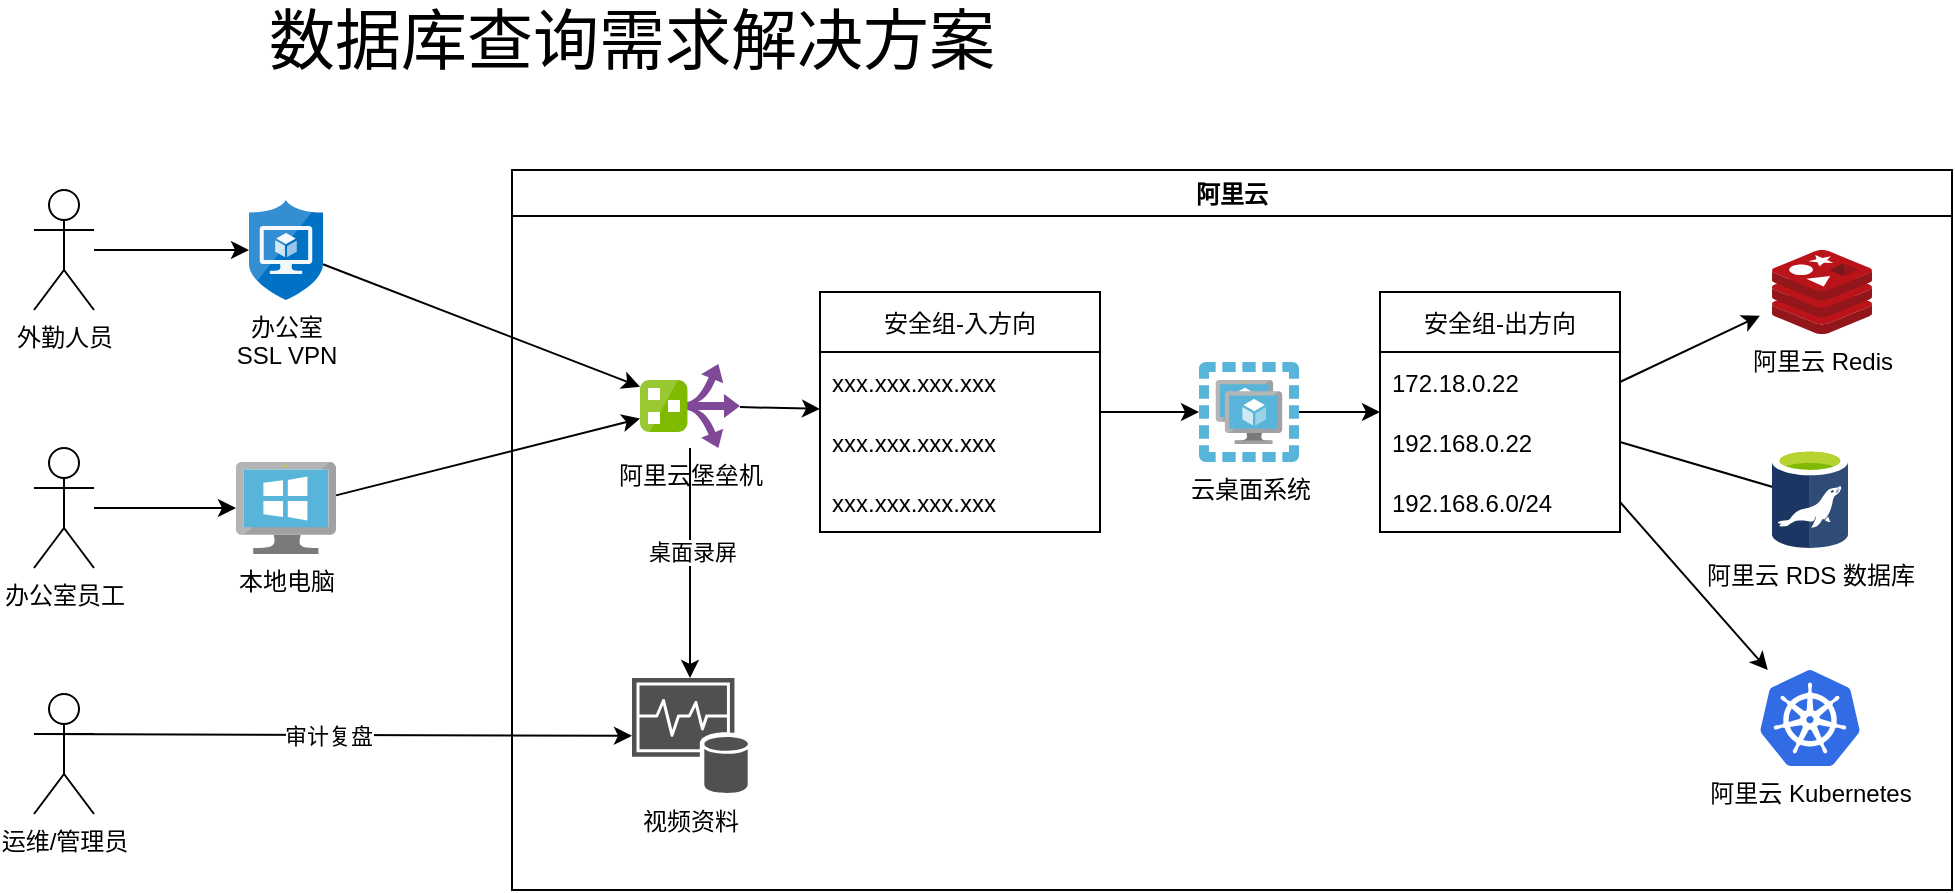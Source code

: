 <mxfile>
    <diagram id="CMS4sYI-9sHzr_nhjBFt" name="第 1 页">
        <mxGraphModel dx="911" dy="497" grid="1" gridSize="10" guides="1" tooltips="1" connect="1" arrows="1" fold="1" page="1" pageScale="1" pageWidth="1169" pageHeight="827" math="0" shadow="0">
            <root>
                <mxCell id="0"/>
                <mxCell id="1" parent="0"/>
                <mxCell id="4" value="" style="edgeStyle=none;html=1;" parent="1" source="2" target="3" edge="1">
                    <mxGeometry relative="1" as="geometry"/>
                </mxCell>
                <mxCell id="2" value="办公室员工" style="shape=umlActor;verticalLabelPosition=bottom;verticalAlign=top;html=1;outlineConnect=0;" parent="1" vertex="1">
                    <mxGeometry x="41" y="299" width="30" height="60" as="geometry"/>
                </mxCell>
                <mxCell id="6" value="" style="edgeStyle=none;html=1;" parent="1" source="3" target="5" edge="1">
                    <mxGeometry relative="1" as="geometry"/>
                </mxCell>
                <mxCell id="3" value="本地电脑" style="sketch=0;aspect=fixed;html=1;points=[];align=center;image;fontSize=12;image=img/lib/mscae/VirtualMachineWindows.svg;" parent="1" vertex="1">
                    <mxGeometry x="142" y="306" width="50" height="46" as="geometry"/>
                </mxCell>
                <mxCell id="16" style="edgeStyle=none;html=1;exitX=0;exitY=0.333;exitDx=0;exitDy=0;exitPerimeter=0;" parent="1" source="15" target="12" edge="1">
                    <mxGeometry relative="1" as="geometry"/>
                </mxCell>
                <mxCell id="17" value="审计复盘" style="edgeLabel;html=1;align=center;verticalAlign=middle;resizable=0;points=[];" parent="16" vertex="1" connectable="0">
                    <mxGeometry x="-0.018" relative="1" as="geometry">
                        <mxPoint as="offset"/>
                    </mxGeometry>
                </mxCell>
                <mxCell id="15" value="运维/管理员" style="shape=umlActor;verticalLabelPosition=bottom;verticalAlign=top;html=1;outlineConnect=0;" parent="1" vertex="1">
                    <mxGeometry x="41" y="422" width="30" height="60" as="geometry"/>
                </mxCell>
                <mxCell id="18" value="数据库查询需求解决方案" style="text;html=1;strokeColor=none;fillColor=none;align=center;verticalAlign=middle;whiteSpace=wrap;rounded=0;fontSize=33;" parent="1" vertex="1">
                    <mxGeometry x="40" y="80" width="600" height="30" as="geometry"/>
                </mxCell>
                <mxCell id="24" value="阿里云" style="swimlane;" parent="1" vertex="1">
                    <mxGeometry x="280" y="160" width="720" height="360" as="geometry"/>
                </mxCell>
                <mxCell id="21" style="edgeStyle=none;html=1;exitX=1;exitY=0.5;exitDx=0;exitDy=0;" parent="24" source="26" edge="1">
                    <mxGeometry relative="1" as="geometry">
                        <mxPoint x="624" y="72.842" as="targetPoint"/>
                    </mxGeometry>
                </mxCell>
                <mxCell id="22" style="edgeStyle=none;html=1;exitX=1;exitY=0.5;exitDx=0;exitDy=0;" parent="24" source="27" target="10" edge="1">
                    <mxGeometry relative="1" as="geometry"/>
                </mxCell>
                <mxCell id="23" style="edgeStyle=none;html=1;exitX=1;exitY=0.5;exitDx=0;exitDy=0;" parent="24" source="28" target="20" edge="1">
                    <mxGeometry relative="1" as="geometry"/>
                </mxCell>
                <mxCell id="10" value="阿里云 RDS 数据库" style="sketch=0;aspect=fixed;html=1;points=[];align=center;image;fontSize=12;image=img/lib/mscae/aspect=fixed;html=1;perimeter=none;align=center;shadow=0;dashed=0;image;fontSize=12;image=img/lib/mscae/Azure_Database_for_MariaDB_servers.svg;" parent="24" vertex="1">
                    <mxGeometry x="630" y="139" width="38" height="50" as="geometry"/>
                </mxCell>
                <mxCell id="19" value="阿里云 Redis" style="sketch=0;aspect=fixed;html=1;points=[];align=center;image;fontSize=12;image=img/lib/mscae/Cache_Redis_Product.svg;" parent="24" vertex="1">
                    <mxGeometry x="630" y="40" width="50" height="42" as="geometry"/>
                </mxCell>
                <mxCell id="20" value="阿里云 Kubernetes" style="sketch=0;aspect=fixed;html=1;points=[];align=center;image;fontSize=12;image=img/lib/mscae/Kubernetes.svg;" parent="24" vertex="1">
                    <mxGeometry x="624" y="250" width="50" height="48" as="geometry"/>
                </mxCell>
                <mxCell id="25" value="安全组-出方向" style="swimlane;fontStyle=0;childLayout=stackLayout;horizontal=1;startSize=30;horizontalStack=0;resizeParent=1;resizeParentMax=0;resizeLast=0;collapsible=1;marginBottom=0;" parent="24" vertex="1">
                    <mxGeometry x="434" y="61" width="120" height="120" as="geometry"/>
                </mxCell>
                <mxCell id="26" value="172.18.0.22" style="text;strokeColor=none;fillColor=none;align=left;verticalAlign=middle;spacingLeft=4;spacingRight=4;overflow=hidden;points=[[0,0.5],[1,0.5]];portConstraint=eastwest;rotatable=0;" parent="25" vertex="1">
                    <mxGeometry y="30" width="120" height="30" as="geometry"/>
                </mxCell>
                <mxCell id="27" value="192.168.0.22" style="text;strokeColor=none;fillColor=none;align=left;verticalAlign=middle;spacingLeft=4;spacingRight=4;overflow=hidden;points=[[0,0.5],[1,0.5]];portConstraint=eastwest;rotatable=0;" parent="25" vertex="1">
                    <mxGeometry y="60" width="120" height="30" as="geometry"/>
                </mxCell>
                <mxCell id="28" value="192.168.6.0/24" style="text;strokeColor=none;fillColor=none;align=left;verticalAlign=middle;spacingLeft=4;spacingRight=4;overflow=hidden;points=[[0,0.5],[1,0.5]];portConstraint=eastwest;rotatable=0;" parent="25" vertex="1">
                    <mxGeometry y="90" width="120" height="30" as="geometry"/>
                </mxCell>
                <mxCell id="7" value="云桌面系统" style="sketch=0;aspect=fixed;html=1;points=[];align=center;image;fontSize=12;image=img/lib/mscae/Virtual_Machines_Availability_Set.svg;" parent="24" vertex="1">
                    <mxGeometry x="343.5" y="96" width="50" height="50" as="geometry"/>
                </mxCell>
                <mxCell id="33" style="edgeStyle=none;html=1;" edge="1" parent="24" source="7" target="25">
                    <mxGeometry relative="1" as="geometry"/>
                </mxCell>
                <mxCell id="38" style="edgeStyle=none;html=1;" edge="1" parent="24" source="34" target="7">
                    <mxGeometry relative="1" as="geometry"/>
                </mxCell>
                <mxCell id="34" value="安全组-入方向" style="swimlane;fontStyle=0;childLayout=stackLayout;horizontal=1;startSize=30;horizontalStack=0;resizeParent=1;resizeParentMax=0;resizeLast=0;collapsible=1;marginBottom=0;" vertex="1" parent="24">
                    <mxGeometry x="154" y="61" width="140" height="120" as="geometry"/>
                </mxCell>
                <mxCell id="35" value="xxx.xxx.xxx.xxx" style="text;strokeColor=none;fillColor=none;align=left;verticalAlign=middle;spacingLeft=4;spacingRight=4;overflow=hidden;points=[[0,0.5],[1,0.5]];portConstraint=eastwest;rotatable=0;" vertex="1" parent="34">
                    <mxGeometry y="30" width="140" height="30" as="geometry"/>
                </mxCell>
                <mxCell id="36" value="xxx.xxx.xxx.xxx" style="text;strokeColor=none;fillColor=none;align=left;verticalAlign=middle;spacingLeft=4;spacingRight=4;overflow=hidden;points=[[0,0.5],[1,0.5]];portConstraint=eastwest;rotatable=0;" vertex="1" parent="34">
                    <mxGeometry y="60" width="140" height="30" as="geometry"/>
                </mxCell>
                <mxCell id="37" value="xxx.xxx.xxx.xxx" style="text;strokeColor=none;fillColor=none;align=left;verticalAlign=middle;spacingLeft=4;spacingRight=4;overflow=hidden;points=[[0,0.5],[1,0.5]];portConstraint=eastwest;rotatable=0;" vertex="1" parent="34">
                    <mxGeometry y="90" width="140" height="30" as="geometry"/>
                </mxCell>
                <mxCell id="5" value="阿里云堡垒机" style="sketch=0;aspect=fixed;html=1;points=[];align=center;image;fontSize=12;image=img/lib/mscae/Route_Filter.svg;" parent="24" vertex="1">
                    <mxGeometry x="64" y="97" width="50" height="42" as="geometry"/>
                </mxCell>
                <mxCell id="8" value="" style="edgeStyle=none;html=1;" parent="24" source="5" target="34" edge="1">
                    <mxGeometry relative="1" as="geometry"/>
                </mxCell>
                <mxCell id="12" value="视频资料" style="sketch=0;shadow=0;dashed=0;html=1;strokeColor=none;fillColor=#505050;labelPosition=center;verticalLabelPosition=bottom;verticalAlign=top;outlineConnect=0;align=center;shape=mxgraph.office.databases.monitoring_store;" parent="24" vertex="1">
                    <mxGeometry x="60" y="254" width="58" height="58" as="geometry"/>
                </mxCell>
                <mxCell id="13" value="" style="edgeStyle=none;html=1;" parent="24" source="5" target="12" edge="1">
                    <mxGeometry relative="1" as="geometry"/>
                </mxCell>
                <mxCell id="14" value="桌面录屏" style="edgeLabel;html=1;align=center;verticalAlign=middle;resizable=0;points=[];" parent="13" vertex="1" connectable="0">
                    <mxGeometry x="-0.096" y="1" relative="1" as="geometry">
                        <mxPoint as="offset"/>
                    </mxGeometry>
                </mxCell>
                <mxCell id="31" style="edgeStyle=none;html=1;" edge="1" parent="1" source="29" target="30">
                    <mxGeometry relative="1" as="geometry"/>
                </mxCell>
                <mxCell id="29" value="外勤人员" style="shape=umlActor;verticalLabelPosition=bottom;verticalAlign=top;html=1;outlineConnect=0;" vertex="1" parent="1">
                    <mxGeometry x="41" y="170" width="30" height="60" as="geometry"/>
                </mxCell>
                <mxCell id="32" style="edgeStyle=none;html=1;" edge="1" parent="1" source="30" target="5">
                    <mxGeometry relative="1" as="geometry"/>
                </mxCell>
                <mxCell id="30" value="办公室 &lt;br&gt;SSL VPN" style="sketch=0;aspect=fixed;html=1;points=[];align=center;image;fontSize=12;image=img/lib/mscae/Application_Security_Groups.svg;" vertex="1" parent="1">
                    <mxGeometry x="148.5" y="175" width="37" height="50" as="geometry"/>
                </mxCell>
            </root>
        </mxGraphModel>
    </diagram>
</mxfile>